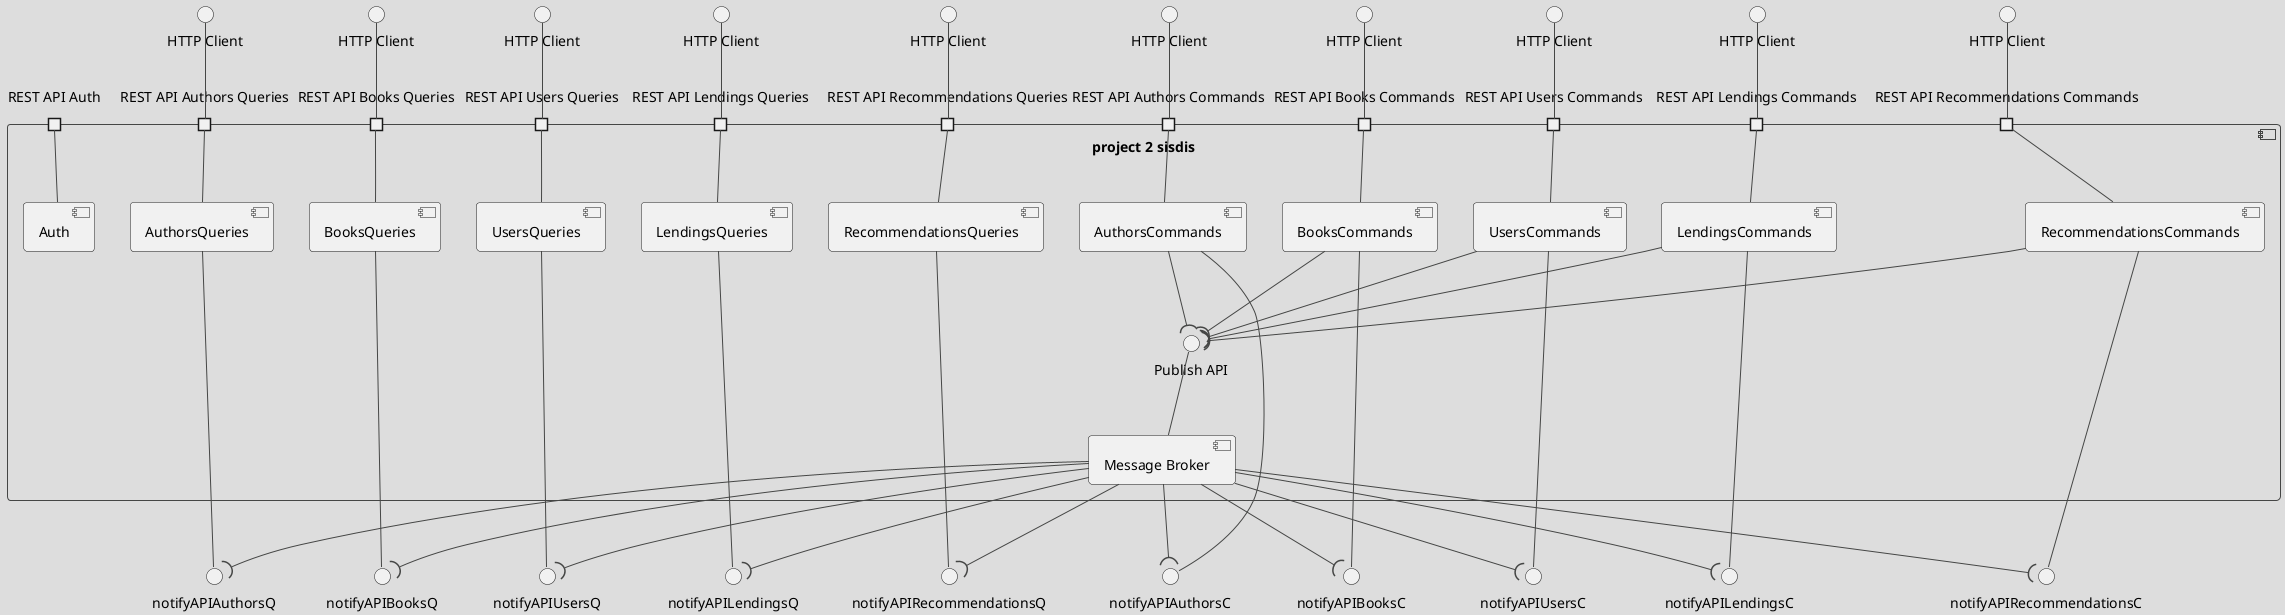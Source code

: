 @startuml
'https://plantuml.com/component-diagram

!theme toy

component "project 2 sisdis" {
        portin "REST API Auth" as apiAuth
        portin "REST API Authors Queries" as apiAq
        portin "REST API Authors Commands" as apiAc
        portin "REST API Books Queries" as apiBq
        portin "REST API Books Commands" as apiBc
        portin "REST API Users Queries" as apiUq
        portin "REST API Users Commands" as apiUc
        portin "REST API Lendings Queries" as apiLq
        portin "REST API Lendings Commands" as apiLc
        portin "REST API Recommendations Queries" as apiRq
        portin "REST API Recommendations Commands" as apiRc

    component "Auth" as auth
    component "AuthorsQueries" as authorsQ
    component "BooksQueries" as booksQ
    component "UsersQueries" as usersQ
    component "LendingsQueries" as lendingsQ
    component "RecommendationsQueries" as recommendationsQ
    component "AuthorsCommands" as authorsC
    component "BooksCommands" as booksC
    component "UsersCommands" as usersC
    component "LendingsCommands" as lendingsC
    component "RecommendationsCommands" as recommendationsC

    component "Message Broker" as MB
    interface "Publish API" as publishAPI
}

interface "HTTP Client" as HTTPac
interface "HTTP Client" as HTTPaq
interface "HTTP Client" as HTTPbc
interface "HTTP Client" as HTTPbq
interface "HTTP Client" as HTTPuc
interface "HTTP Client" as HTTPuq
interface "HTTP Client" as HTTPlc
interface "HTTP Client" as HTTPlq
interface "HTTP Client" as HTTPrc
interface "HTTP Client" as HTTPrq

interface "notifyAPIAuthorsQ" as notifyAPIAuthorsQ
interface "notifyAPIBooksQ" as notifyAPIBooksQ
interface "notifyAPIUsersQ" as notifyAPIUsersQ
interface "notifyAPILendingsQ" as notifyAPILendingsQ
interface "notifyAPIRecommendationsQ" as notifyAPIRecommendationsQ
interface "notifyAPIAuthorsC" as notifyAPIAuthorsC
interface "notifyAPIBooksC" as notifyAPIBooksC
interface "notifyAPIUsersC" as notifyAPIUsersC
interface "notifyAPILendingsC" as notifyAPILendingsC
interface "notifyAPIRecommendationsC" as notifyAPIRecommendationsC


publishAPI -d- MB

HTTPaq -- apiAq
HTTPac -- apiAc
HTTPrq -- apiRq
HTTPrc -- apiRc
HTTPbq -- apiBq
HTTPbc -- apiBc
HTTPuq -- apiUq
HTTPuc -- apiUc
HTTPlq -- apiLq
HTTPlc -- apiLc

apiAuth -- auth
apiAq -- authorsQ
apiRq -- recommendationsQ
apiBq -- booksQ
apiUq -- usersQ
apiLq -- lendingsQ
apiAc -- authorsC
apiRc -- recommendationsC
apiBc -- booksC
apiUc -- usersC
apiLc -- lendingsC

authorsQ -down- notifyAPIAuthorsQ
recommendationsQ -down- notifyAPIRecommendationsQ
booksQ -down- notifyAPIBooksQ
usersQ -down- notifyAPIUsersQ
lendingsQ -down- notifyAPILendingsQ
authorsC -down- notifyAPIAuthorsC
recommendationsC -down- notifyAPIRecommendationsC
booksC -down- notifyAPIBooksC
usersC -down- notifyAPIUsersC
lendingsC -down- notifyAPILendingsC

authorsC -d-(  publishAPI
recommendationsC -d-(  publishAPI
booksC -d-(  publishAPI
usersC -d-(  publishAPI
lendingsC -d-(  publishAPI

MB -down-( notifyAPIAuthorsQ
MB -down-( notifyAPIRecommendationsQ
MB -down-( notifyAPIBooksQ
MB -down-( notifyAPIUsersQ
MB -down-( notifyAPILendingsQ
MB -down-( notifyAPIAuthorsC
MB -down-( notifyAPIRecommendationsC
MB -down-( notifyAPIBooksC
MB -down-( notifyAPIUsersC
MB -down-( notifyAPILendingsC

@enduml
